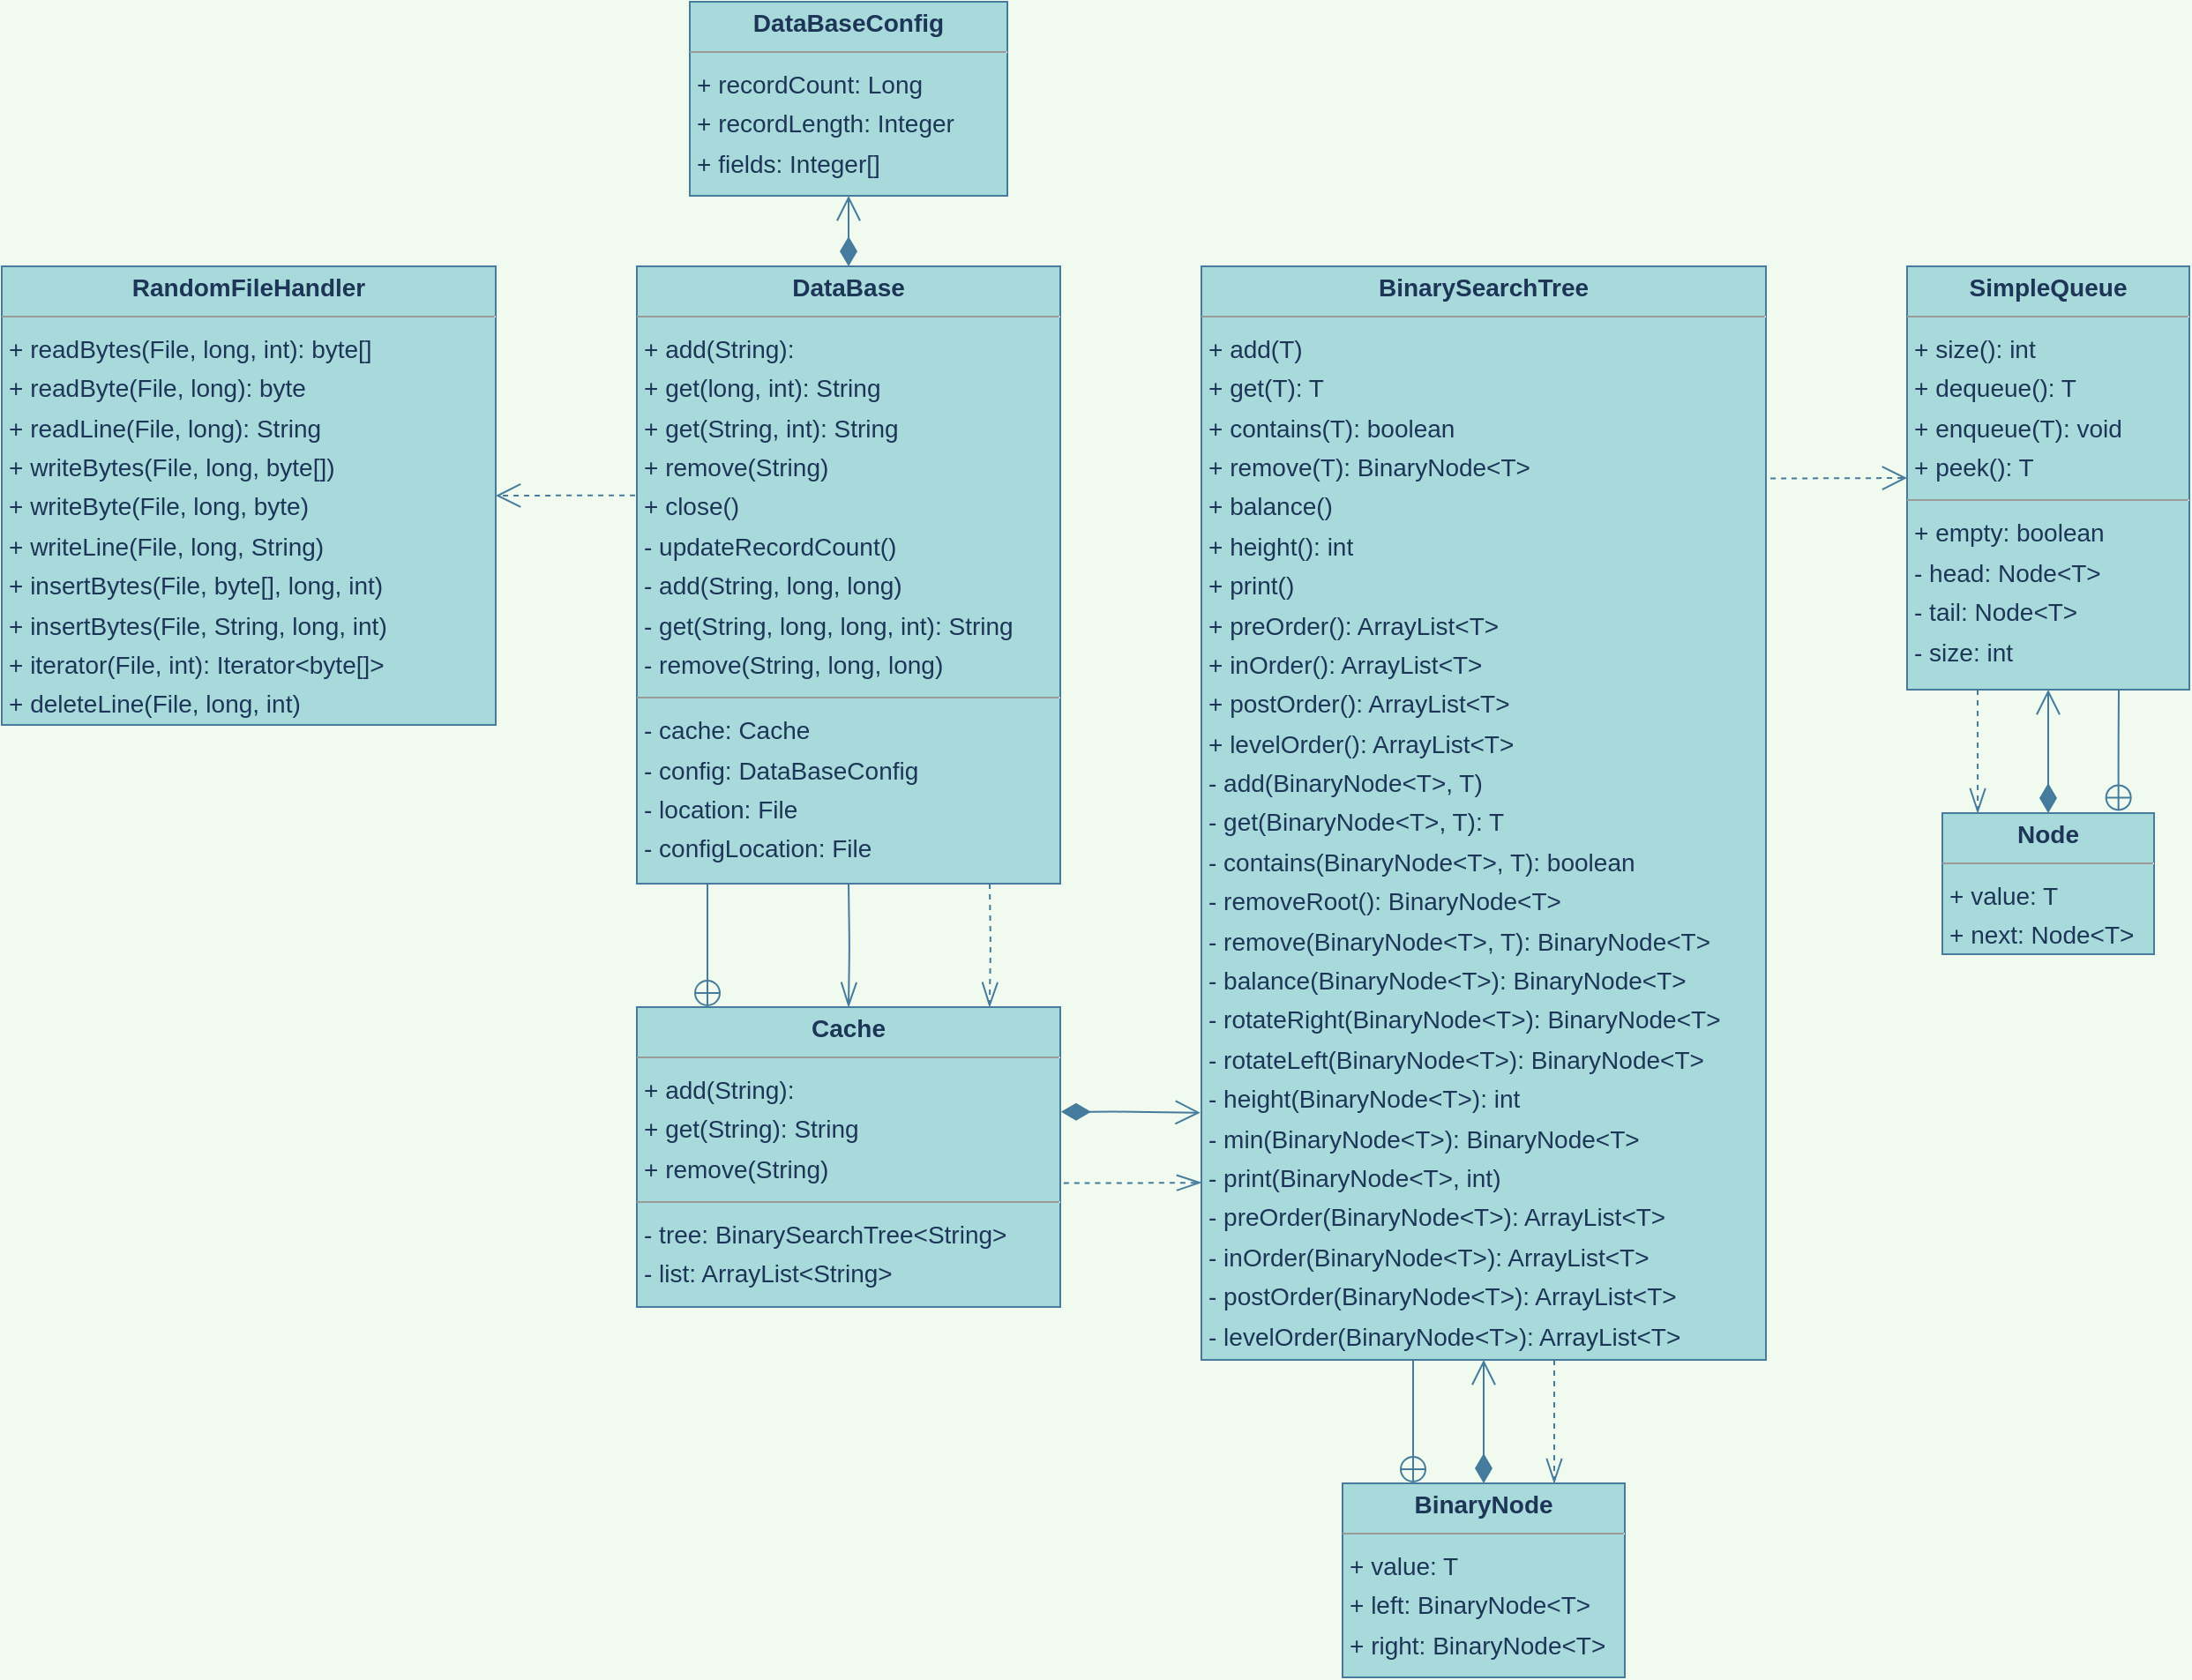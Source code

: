<mxfile version="18.0.6" type="device"><diagram id="GlFFyWxmMgQhEEZc3wpt" name="Page-1"><mxGraphModel dx="2626" dy="1305" grid="1" gridSize="10" guides="1" tooltips="1" connect="1" arrows="1" fold="1" page="0" pageScale="1" pageWidth="850" pageHeight="1100" background="#F1FAEE" math="0" shadow="0"><root><mxCell id="0"/><mxCell id="1" parent="0"/><mxCell id="node3" value="&lt;p style=&quot;margin:0px;margin-top:4px;text-align:center;&quot;&gt;&lt;b&gt;BinarySearchTree&lt;/b&gt;&lt;/p&gt;&lt;hr size=&quot;1&quot;&gt;&lt;p style=&quot;margin:0 0 0 4px;line-height:1.6;&quot;&gt;+ add(T)&lt;/p&gt;&lt;p style=&quot;margin:0 0 0 4px;line-height:1.6;&quot;&gt;+ get(T): T&lt;/p&gt;&lt;p style=&quot;margin:0 0 0 4px;line-height:1.6;&quot;&gt;+ contains(T): boolean&lt;/p&gt;&lt;p style=&quot;margin:0 0 0 4px;line-height:1.6;&quot;&gt;+ remove(T): BinaryNode&amp;lt;T&amp;gt;&lt;/p&gt;&lt;p style=&quot;margin:0 0 0 4px;line-height:1.6;&quot;&gt;+ balance()&lt;/p&gt;&lt;p style=&quot;margin:0 0 0 4px;line-height:1.6;&quot;&gt;+ height(): int&lt;/p&gt;&lt;p style=&quot;margin:0 0 0 4px;line-height:1.6;&quot;&gt;+ print()&lt;/p&gt;&lt;p style=&quot;margin:0 0 0 4px;line-height:1.6;&quot;&gt;+ preOrder(): ArrayList&amp;lt;T&amp;gt;&lt;/p&gt;&lt;p style=&quot;margin:0 0 0 4px;line-height:1.6;&quot;&gt;+ inOrder(): ArrayList&amp;lt;T&amp;gt;&lt;/p&gt;&lt;p style=&quot;margin:0 0 0 4px;line-height:1.6;&quot;&gt;+ postOrder(): ArrayList&amp;lt;T&amp;gt;&lt;/p&gt;&lt;p style=&quot;margin:0 0 0 4px;line-height:1.6;&quot;&gt;+ levelOrder(): ArrayList&amp;lt;T&amp;gt;&lt;/p&gt;&lt;p style=&quot;margin:0 0 0 4px;line-height:1.6;&quot;&gt;- add(BinaryNode&amp;lt;T&amp;gt;, T)&lt;br&gt;&lt;/p&gt;&lt;p style=&quot;margin:0 0 0 4px;line-height:1.6;&quot;&gt;- get(BinaryNode&amp;lt;T&amp;gt;, T): T&lt;/p&gt;&lt;p style=&quot;margin:0 0 0 4px;line-height:1.6;&quot;&gt;- contains(BinaryNode&amp;lt;T&amp;gt;, T): boolean&lt;/p&gt;&lt;p style=&quot;margin:0 0 0 4px;line-height:1.6;&quot;&gt;- removeRoot(): BinaryNode&amp;lt;T&amp;gt;&lt;/p&gt;&lt;p style=&quot;margin:0 0 0 4px;line-height:1.6;&quot;&gt;- remove(BinaryNode&amp;lt;T&amp;gt;, T): BinaryNode&amp;lt;T&amp;gt;&lt;/p&gt;&lt;p style=&quot;margin:0 0 0 4px;line-height:1.6;&quot;&gt;- balance(BinaryNode&amp;lt;T&amp;gt;): BinaryNode&amp;lt;T&amp;gt;&lt;/p&gt;&lt;p style=&quot;margin:0 0 0 4px;line-height:1.6;&quot;&gt;- rotateRight(BinaryNode&amp;lt;T&amp;gt;): BinaryNode&amp;lt;T&amp;gt;&lt;br&gt;- rotateLeft(BinaryNode&amp;lt;T&amp;gt;): BinaryNode&amp;lt;T&amp;gt;&lt;/p&gt;&lt;p style=&quot;margin:0 0 0 4px;line-height:1.6;&quot;&gt;- height(BinaryNode&amp;lt;T&amp;gt;): int&lt;/p&gt;&lt;p style=&quot;margin:0 0 0 4px;line-height:1.6;&quot;&gt;- min(BinaryNode&amp;lt;T&amp;gt;): BinaryNode&amp;lt;T&amp;gt;&lt;/p&gt;&lt;p style=&quot;margin:0 0 0 4px;line-height:1.6;&quot;&gt;- print(BinaryNode&amp;lt;T&amp;gt;, int)&lt;/p&gt;&lt;p style=&quot;margin:0 0 0 4px;line-height:1.6;&quot;&gt;- preOrder(BinaryNode&amp;lt;T&amp;gt;): ArrayList&amp;lt;T&amp;gt;&lt;/p&gt;&lt;p style=&quot;margin:0 0 0 4px;line-height:1.6;&quot;&gt;- inOrder(BinaryNode&amp;lt;T&amp;gt;): ArrayList&amp;lt;T&amp;gt;&lt;br&gt;- postOrder(BinaryNode&amp;lt;T&amp;gt;): ArrayList&amp;lt;T&amp;gt;&lt;br&gt;- levelOrder(BinaryNode&amp;lt;T&amp;gt;): ArrayList&amp;lt;T&amp;gt;&lt;br&gt;&lt;/p&gt;" style="verticalAlign=top;align=left;overflow=fill;fontSize=14;fontFamily=Helvetica;html=1;rounded=0;shadow=0;comic=0;labelBackgroundColor=none;strokeWidth=1;fillColor=#A8DADC;strokeColor=#457B9D;fontColor=#1D3557;" parent="1" vertex="1"><mxGeometry x="-160" y="-120" width="320" height="620" as="geometry"/></mxCell><mxCell id="node6" value="&lt;p style=&quot;margin:0px;margin-top:4px;text-align:center;&quot;&gt;&lt;b&gt;DataBase&lt;/b&gt;&lt;/p&gt;&lt;hr size=&quot;1&quot;&gt;&lt;p style=&quot;margin:0 0 0 4px;line-height:1.6;&quot;&gt;+ add(String): &lt;br&gt;&lt;/p&gt;&lt;p style=&quot;margin:0 0 0 4px;line-height:1.6;&quot;&gt;+ get(long, int): String&lt;/p&gt;&lt;p style=&quot;margin:0 0 0 4px;line-height:1.6;&quot;&gt;+ get(String, int): String&lt;br&gt;+ remove(String)&lt;br&gt;&lt;/p&gt;&lt;p style=&quot;margin:0 0 0 4px;line-height:1.6;&quot;&gt;+ close()&lt;br&gt;&lt;/p&gt;&lt;p style=&quot;margin:0 0 0 4px;line-height:1.6;&quot;&gt;- updateRecordCount()&lt;br&gt;&lt;/p&gt;&lt;p style=&quot;margin:0 0 0 4px;line-height:1.6;&quot;&gt;- add(String, long, long)&lt;br&gt;&lt;/p&gt;&lt;p style=&quot;margin:0 0 0 4px;line-height:1.6;&quot;&gt;- get(String, long, long, int): String&lt;/p&gt;&lt;p style=&quot;margin:0 0 0 4px;line-height:1.6;&quot;&gt;- remove(String, long, long)&lt;br&gt;&lt;/p&gt;&lt;hr size=&quot;1&quot;&gt;&lt;p style=&quot;margin:0 0 0 4px;line-height:1.6;&quot;&gt;- cache: Cache&lt;/p&gt;&lt;p style=&quot;margin:0 0 0 4px;line-height:1.6;&quot;&gt;- config: DataBaseConfig&lt;br&gt;&lt;/p&gt;&lt;p style=&quot;margin:0 0 0 4px;line-height:1.6;&quot;&gt;- location: File&lt;/p&gt;&lt;p style=&quot;margin:0 0 0 4px;line-height:1.6;&quot;&gt;- configLocation: File&lt;br&gt;&lt;/p&gt;" style="verticalAlign=top;align=left;overflow=fill;fontSize=14;fontFamily=Helvetica;html=1;rounded=0;shadow=0;comic=0;labelBackgroundColor=none;strokeWidth=1;fillColor=#A8DADC;strokeColor=#457B9D;fontColor=#1D3557;" parent="1" vertex="1"><mxGeometry x="-480" y="-120" width="240" height="350" as="geometry"/></mxCell><mxCell id="node7" value="&lt;p style=&quot;margin:0px;margin-top:4px;text-align:center;&quot;&gt;&lt;b&gt;RandomFileHandler&lt;/b&gt;&lt;/p&gt;&lt;hr size=&quot;1&quot;&gt;&lt;p style=&quot;margin:0 0 0 4px;line-height:1.6;&quot;&gt;+ readBytes(File, long, int): byte[]&lt;/p&gt;&lt;p style=&quot;margin:0 0 0 4px;line-height:1.6;&quot;&gt;+ readByte(File, long): byte&lt;/p&gt;&lt;p style=&quot;margin:0 0 0 4px;line-height:1.6;&quot;&gt;+ readLine(File, long): String&lt;/p&gt;&lt;p style=&quot;margin:0 0 0 4px;line-height:1.6;&quot;&gt;+ writeBytes(File, long, byte[])&lt;/p&gt;&lt;p style=&quot;margin:0 0 0 4px;line-height:1.6;&quot;&gt;+ writeByte(File, long, byte)&lt;/p&gt;&lt;p style=&quot;margin:0 0 0 4px;line-height:1.6;&quot;&gt;+ writeLine(File, long, String)&lt;/p&gt;&lt;p style=&quot;margin:0 0 0 4px;line-height:1.6;&quot;&gt;+ insertBytes(File, byte[], long, int)&lt;/p&gt;&lt;p style=&quot;margin:0 0 0 4px;line-height:1.6;&quot;&gt;+ insertBytes(File, String, long, int)&lt;br&gt;+ iterator(File, int): Iterator&amp;lt;byte[]&amp;gt;&lt;br&gt;+ deleteLine(File, long, int)&lt;/p&gt;" style="verticalAlign=top;align=left;overflow=fill;fontSize=14;fontFamily=Helvetica;html=1;rounded=0;shadow=0;comic=0;labelBackgroundColor=none;strokeWidth=1;fillColor=#A8DADC;strokeColor=#457B9D;fontColor=#1D3557;" parent="1" vertex="1"><mxGeometry x="-840" y="-120" width="280" height="260" as="geometry"/></mxCell><mxCell id="node4" value="&lt;p style=&quot;margin:0px;margin-top:4px;text-align:center;&quot;&gt;&lt;b&gt;SimpleQueue&lt;/b&gt;&lt;/p&gt;&lt;hr size=&quot;1&quot;&gt;&lt;p style=&quot;margin:0 0 0 4px;line-height:1.6;&quot;&gt;+ size(): int&lt;br&gt;+ dequeue(): T&lt;br&gt;+ enqueue(T): void&lt;br&gt;+ peek(): T&lt;/p&gt;&lt;hr size=&quot;1&quot;&gt;&lt;p style=&quot;margin:0 0 0 4px;line-height:1.6;&quot;&gt;+ empty: boolean&lt;/p&gt;&lt;p style=&quot;margin:0 0 0 4px;line-height:1.6;&quot;&gt;- head: Node&amp;lt;T&amp;gt;&lt;/p&gt;&lt;p style=&quot;margin:0 0 0 4px;line-height:1.6;&quot;&gt;- tail: Node&amp;lt;T&amp;gt;&lt;/p&gt;&lt;p style=&quot;margin:0 0 0 4px;line-height:1.6;&quot;&gt;- size: int&lt;br&gt;&lt;/p&gt;" style="verticalAlign=top;align=left;overflow=fill;fontSize=14;fontFamily=Helvetica;html=1;rounded=0;shadow=0;comic=0;labelBackgroundColor=none;strokeWidth=1;fillColor=#A8DADC;strokeColor=#457B9D;fontColor=#1D3557;" parent="1" vertex="1"><mxGeometry x="240" y="-120" width="160" height="240" as="geometry"/></mxCell><mxCell id="edge1" value="" style="html=1;rounded=1;edgeStyle=orthogonalEdgeStyle;dashed=0;startArrow=circlePlus;startFill=0;endArrow=none;strokeColor=#457B9D;labelBackgroundColor=#F1FAEE;fontColor=#1D3557;exitX=0.25;exitY=0;exitDx=0;exitDy=0;entryX=0.378;entryY=1;entryDx=0;entryDy=0;entryPerimeter=0;" parent="1" source="qOWiXxGRXSGzhbbzlNil-8" target="node3" edge="1"><mxGeometry width="50" height="50" relative="1" as="geometry"><Array as="points"><mxPoint x="-40" y="500"/></Array><mxPoint x="-80" y="640" as="sourcePoint"/><mxPoint x="-80" y="510" as="targetPoint"/></mxGeometry></mxCell><mxCell id="edge4" value="" style="html=1;rounded=1;edgeStyle=orthogonalEdgeStyle;dashed=1;startArrow=none;endArrow=openThin;endSize=12;strokeColor=#457B9D;labelBackgroundColor=#F1FAEE;fontColor=#1D3557;entryX=0.75;entryY=0;entryDx=0;entryDy=0;" parent="1" target="qOWiXxGRXSGzhbbzlNil-8" edge="1"><mxGeometry width="50" height="50" relative="1" as="geometry"><Array as="points"><mxPoint x="40" y="530"/><mxPoint x="40" y="530"/></Array><mxPoint x="40" y="500" as="sourcePoint"/><mxPoint y="700" as="targetPoint"/></mxGeometry></mxCell><mxCell id="edge11" value="" style="html=1;rounded=1;edgeStyle=orthogonalEdgeStyle;dashed=1;startArrow=none;endArrow=openThin;endSize=12;strokeColor=#457B9D;labelBackgroundColor=#F1FAEE;fontColor=#1D3557;exitX=1.008;exitY=0.587;exitDx=0;exitDy=0;anchorPointDirection=1;snapToPoint=1;entryX=0;entryY=0.838;entryDx=0;entryDy=0;entryPerimeter=0;exitPerimeter=0;" parent="1" source="qOWiXxGRXSGzhbbzlNil-3" target="node3" edge="1"><mxGeometry width="50" height="50" relative="1" as="geometry"><Array as="points"><mxPoint x="-220" y="400"/></Array><mxPoint x="-220" y="430" as="sourcePoint"/><mxPoint x="-120" y="430" as="targetPoint"/></mxGeometry></mxCell><mxCell id="edge2" value="" style="html=1;rounded=1;edgeStyle=orthogonalEdgeStyle;dashed=0;startArrow=circlePlus;startFill=0;endArrow=none;strokeColor=#457B9D;labelBackgroundColor=#F1FAEE;fontColor=#1D3557;" parent="1" source="qOWiXxGRXSGzhbbzlNil-3" edge="1"><mxGeometry width="50" height="50" relative="1" as="geometry"><Array as="points"><mxPoint x="-440" y="250"/><mxPoint x="-440" y="250"/></Array><mxPoint x="-440" y="230" as="targetPoint"/></mxGeometry></mxCell><mxCell id="edge6" value="" style="html=1;rounded=1;edgeStyle=orthogonalEdgeStyle;dashed=0;startArrow=diamondThinstartSize=12;endArrow=openThin;endSize=12;strokeColor=#457B9D;labelBackgroundColor=#F1FAEE;fontColor=#1D3557;entryX=0.5;entryY=0;entryDx=0;entryDy=0;" parent="1" target="qOWiXxGRXSGzhbbzlNil-3" edge="1"><mxGeometry width="50" height="50" relative="1" as="geometry"><Array as="points"/><mxPoint x="-360" y="230" as="sourcePoint"/><mxPoint x="-320" y="670" as="targetPoint"/></mxGeometry></mxCell><mxCell id="edge8" value="" style="html=1;rounded=1;edgeStyle=orthogonalEdgeStyle;dashed=1;startArrow=none;endArrow=openThin;endSize=12;strokeColor=#457B9D;labelBackgroundColor=#F1FAEE;fontColor=#1D3557;entryX=0.833;entryY=0;entryDx=0;entryDy=0;entryPerimeter=0;" parent="1" target="qOWiXxGRXSGzhbbzlNil-3" edge="1"><mxGeometry width="50" height="50" relative="1" as="geometry"><Array as="points"/><mxPoint x="-280" y="230" as="sourcePoint"/><mxPoint x="-280" y="290" as="targetPoint"/></mxGeometry></mxCell><mxCell id="edge0" value="" style="html=1;rounded=1;edgeStyle=orthogonalEdgeStyle;dashed=0;startArrow=circlePlus;startFill=0;endArrow=none;strokeColor=#457B9D;entryX=0.75;entryY=1;entryDx=0;entryDy=0;labelBackgroundColor=#F1FAEE;fontColor=#1D3557;exitX=0.832;exitY=-0.01;exitDx=0;exitDy=0;exitPerimeter=0;" parent="1" source="qOWiXxGRXSGzhbbzlNil-19" target="node4" edge="1"><mxGeometry width="50" height="50" relative="1" as="geometry"><Array as="points"/><mxPoint x="360" y="160" as="sourcePoint"/></mxGeometry></mxCell><mxCell id="edge7" value="" style="html=1;rounded=1;edgeStyle=orthogonalEdgeStyle;dashed=1;startArrow=none;endArrow=openThin;endSize=12;strokeColor=#457B9D;exitX=0.25;exitY=1;exitDx=0;exitDy=0;entryX=0.167;entryY=0;entryDx=0;entryDy=0;labelBackgroundColor=#F1FAEE;fontColor=#1D3557;entryPerimeter=0;" parent="1" source="node4" target="qOWiXxGRXSGzhbbzlNil-19" edge="1"><mxGeometry width="50" height="50" relative="1" as="geometry"><Array as="points"/><mxPoint x="287.094" y="160" as="targetPoint"/></mxGeometry></mxCell><mxCell id="qOWiXxGRXSGzhbbzlNil-2" value="&lt;p style=&quot;margin:0px;margin-top:4px;text-align:center;&quot;&gt;&lt;b&gt;DataBaseConfig&lt;/b&gt;&lt;/p&gt;&lt;hr size=&quot;1&quot;&gt;&lt;p style=&quot;margin:0 0 0 4px;line-height:1.6;&quot;&gt;+ recordCount: Long&lt;/p&gt;&lt;p style=&quot;margin:0 0 0 4px;line-height:1.6;&quot;&gt;+ recordLength: Integer&lt;/p&gt;&lt;p style=&quot;margin:0 0 0 4px;line-height:1.6;&quot;&gt;+ fields: Integer[]&lt;br&gt;&lt;/p&gt;" style="verticalAlign=top;align=left;overflow=fill;fontSize=14;fontFamily=Helvetica;html=1;rounded=0;shadow=0;comic=0;labelBackgroundColor=none;strokeWidth=1;fillColor=#A8DADC;strokeColor=#457B9D;fontColor=#1D3557;" parent="1" vertex="1"><mxGeometry x="-450" y="-270" width="180" height="110" as="geometry"/></mxCell><mxCell id="qOWiXxGRXSGzhbbzlNil-3" value="&lt;p style=&quot;margin:0px;margin-top:4px;text-align:center;&quot;&gt;&lt;b&gt;Cache&lt;/b&gt;&lt;/p&gt;&lt;hr size=&quot;1&quot;&gt;&lt;p style=&quot;margin:0 0 0 4px;line-height:1.6;&quot;&gt;+ add(String): &lt;br&gt;&lt;/p&gt;&lt;p style=&quot;margin:0 0 0 4px;line-height:1.6;&quot;&gt;+ get(String): String&lt;/p&gt;&lt;p style=&quot;margin:0 0 0 4px;line-height:1.6;&quot;&gt;+ remove(String)&lt;br&gt;&lt;/p&gt;&lt;hr size=&quot;1&quot;&gt;&lt;p style=&quot;margin:0 0 0 4px;line-height:1.6;&quot;&gt;- tree: BinarySearchTree&amp;lt;String&amp;gt;&lt;/p&gt;&lt;p style=&quot;margin:0 0 0 4px;line-height:1.6;&quot;&gt;- list: ArrayList&amp;lt;String&amp;gt;&lt;br&gt;&lt;/p&gt;" style="verticalAlign=top;align=left;overflow=fill;fontSize=14;fontFamily=Helvetica;html=1;rounded=0;shadow=0;comic=0;labelBackgroundColor=none;strokeWidth=1;fillColor=#A8DADC;strokeColor=#457B9D;fontColor=#1D3557;" parent="1" vertex="1"><mxGeometry x="-480" y="300" width="240" height="170" as="geometry"/></mxCell><mxCell id="qOWiXxGRXSGzhbbzlNil-8" value="&lt;p style=&quot;margin:0px;margin-top:4px;text-align:center;&quot;&gt;&lt;b&gt;BinaryNode&lt;/b&gt;&lt;br&gt;&lt;/p&gt;&lt;hr size=&quot;1&quot;&gt;&lt;p style=&quot;margin:0 0 0 4px;line-height:1.6;&quot;&gt;+ value: T&lt;/p&gt;&lt;p style=&quot;margin:0 0 0 4px;line-height:1.6;&quot;&gt;+ left: BinaryNode&amp;lt;T&amp;gt;&lt;br&gt;&lt;/p&gt;&lt;p style=&quot;margin:0 0 0 4px;line-height:1.6;&quot;&gt;+ right: BinaryNode&amp;lt;T&amp;gt;&lt;/p&gt;" style="verticalAlign=top;align=left;overflow=fill;fontSize=14;fontFamily=Helvetica;html=1;rounded=0;shadow=0;comic=0;labelBackgroundColor=none;strokeWidth=1;fillColor=#A8DADC;strokeColor=#457B9D;fontColor=#1D3557;" parent="1" vertex="1"><mxGeometry x="-80" y="570" width="160" height="110" as="geometry"/></mxCell><mxCell id="qOWiXxGRXSGzhbbzlNil-14" value="" style="endArrow=open;html=1;endSize=12;startArrow=diamondThin;startSize=14;startFill=1;edgeStyle=orthogonalEdgeStyle;align=left;verticalAlign=bottom;rounded=1;sketch=0;fontColor=#1D3557;strokeColor=#457B9D;fillColor=#A8DADC;curved=0;entryX=0.5;entryY=1;entryDx=0;entryDy=0;" parent="1" source="qOWiXxGRXSGzhbbzlNil-8" target="node3" edge="1"><mxGeometry x="-1" y="3" relative="1" as="geometry"><mxPoint x="-40.24" y="620" as="sourcePoint"/><mxPoint x="-40" y="510" as="targetPoint"/></mxGeometry></mxCell><mxCell id="qOWiXxGRXSGzhbbzlNil-15" value="" style="endArrow=open;html=1;endSize=12;startArrow=diamondThin;startSize=14;startFill=1;edgeStyle=orthogonalEdgeStyle;align=left;verticalAlign=bottom;rounded=1;sketch=0;fontColor=#1D3557;strokeColor=#457B9D;fillColor=#A8DADC;curved=0;exitX=1.002;exitY=0.349;exitDx=0;exitDy=0;exitPerimeter=0;entryX=-0.002;entryY=0.774;entryDx=0;entryDy=0;entryPerimeter=0;" parent="1" source="qOWiXxGRXSGzhbbzlNil-3" target="node3" edge="1"><mxGeometry x="-1" y="3" relative="1" as="geometry"><mxPoint x="-230" y="360" as="sourcePoint"/><mxPoint x="-170" y="360" as="targetPoint"/><Array as="points"><mxPoint x="-200" y="359"/></Array></mxGeometry></mxCell><mxCell id="qOWiXxGRXSGzhbbzlNil-17" value="" style="endArrow=open;html=1;endSize=12;startArrow=diamondThin;startSize=14;startFill=1;edgeStyle=orthogonalEdgeStyle;align=left;verticalAlign=bottom;rounded=1;sketch=0;fontColor=#1D3557;strokeColor=#457B9D;fillColor=#A8DADC;curved=0;exitX=0.5;exitY=0;exitDx=0;exitDy=0;entryX=0.5;entryY=1;entryDx=0;entryDy=0;" parent="1" source="node6" target="qOWiXxGRXSGzhbbzlNil-2" edge="1"><mxGeometry x="-1" y="3" relative="1" as="geometry"><mxPoint x="-360" y="-130" as="sourcePoint"/><mxPoint x="-200" y="-130" as="targetPoint"/></mxGeometry></mxCell><mxCell id="qOWiXxGRXSGzhbbzlNil-18" value="" style="endArrow=open;endSize=12;dashed=1;html=1;rounded=1;sketch=0;fontColor=#1D3557;strokeColor=#457B9D;fillColor=#A8DADC;curved=0;exitX=1.008;exitY=0.194;exitDx=0;exitDy=0;exitPerimeter=0;entryX=0;entryY=0.5;entryDx=0;entryDy=0;" parent="1" source="node3" target="node4" edge="1"><mxGeometry width="160" relative="1" as="geometry"><mxPoint x="170" as="sourcePoint"/><mxPoint x="230" as="targetPoint"/></mxGeometry></mxCell><mxCell id="qOWiXxGRXSGzhbbzlNil-19" value="&lt;p style=&quot;margin:0px;margin-top:4px;text-align:center;&quot;&gt;&lt;b&gt;Node&lt;/b&gt;&lt;br&gt;&lt;/p&gt;&lt;hr size=&quot;1&quot;&gt;&lt;p style=&quot;margin:0 0 0 4px;line-height:1.6;&quot;&gt;+ value: T&lt;/p&gt;&lt;p style=&quot;margin:0 0 0 4px;line-height:1.6;&quot;&gt;+ next: Node&amp;lt;T&amp;gt;&lt;br&gt;&lt;/p&gt;" style="verticalAlign=top;align=left;overflow=fill;fontSize=14;fontFamily=Helvetica;html=1;rounded=0;shadow=0;comic=0;labelBackgroundColor=none;strokeWidth=1;fillColor=#A8DADC;strokeColor=#457B9D;fontColor=#1D3557;" parent="1" vertex="1"><mxGeometry x="260" y="190" width="120" height="80" as="geometry"/></mxCell><mxCell id="qOWiXxGRXSGzhbbzlNil-20" value="" style="endArrow=open;html=1;endSize=12;startArrow=diamondThin;startSize=14;startFill=1;edgeStyle=orthogonalEdgeStyle;align=left;verticalAlign=bottom;rounded=1;sketch=0;fontColor=#1D3557;strokeColor=#457B9D;fillColor=#A8DADC;curved=0;exitX=0.5;exitY=0;exitDx=0;exitDy=0;entryX=0.5;entryY=1;entryDx=0;entryDy=0;" parent="1" source="qOWiXxGRXSGzhbbzlNil-19" target="node4" edge="1"><mxGeometry x="-1" y="3" relative="1" as="geometry"><mxPoint x="220" y="100" as="sourcePoint"/><mxPoint x="380" y="100" as="targetPoint"/></mxGeometry></mxCell><mxCell id="qOWiXxGRXSGzhbbzlNil-21" value="" style="endArrow=open;endSize=12;dashed=1;html=1;rounded=1;sketch=0;fontColor=#1D3557;strokeColor=#457B9D;fillColor=#A8DADC;curved=0;entryX=1;entryY=0.5;entryDx=0;entryDy=0;exitX=-0.004;exitY=0.371;exitDx=0;exitDy=0;exitPerimeter=0;" parent="1" source="node6" target="node7" edge="1"><mxGeometry width="160" relative="1" as="geometry"><mxPoint x="-490" y="10" as="sourcePoint"/><mxPoint x="-550" y="10" as="targetPoint"/><Array as="points"/></mxGeometry></mxCell></root></mxGraphModel></diagram></mxfile>